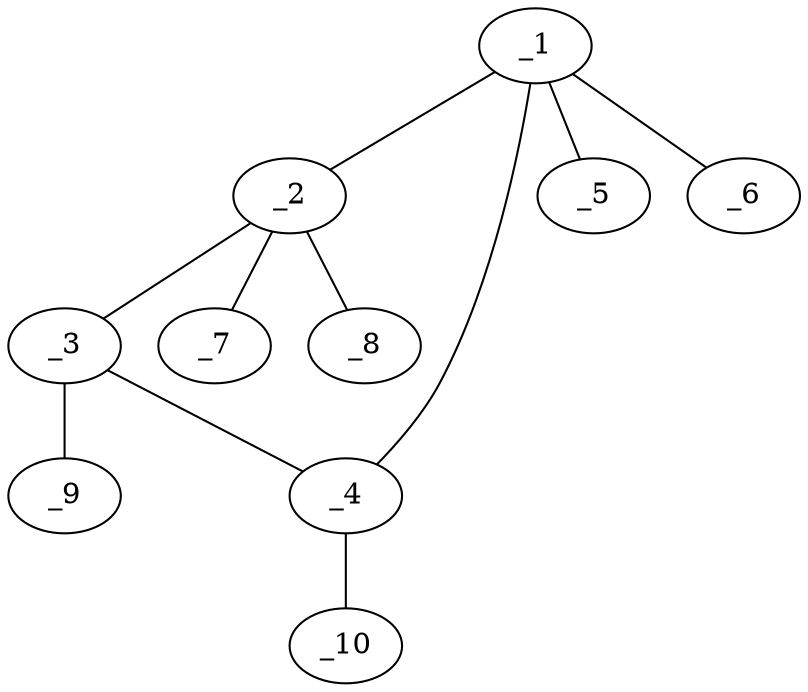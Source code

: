 graph molid691614 {
	_1	 [charge=0,
		chem=1,
		symbol="C  ",
		x="4.4142",
		y="-0.1464"];
	_2	 [charge=0,
		chem=1,
		symbol="C  ",
		x="3.7071",
		y="-0.8536"];
	_1 -- _2	 [valence=1];
	_4	 [charge=1,
		chem=4,
		symbol="N  ",
		x="3.7071",
		y="0.5607"];
	_1 -- _4	 [valence=1];
	_5	 [charge=0,
		chem=1,
		symbol="C  ",
		x="5.1213",
		y="0.5607"];
	_1 -- _5	 [valence=1];
	_6	 [charge=0,
		chem=1,
		symbol="C  ",
		x="5.1213",
		y="-0.8535"];
	_1 -- _6	 [valence=1];
	_3	 [charge=1,
		chem=4,
		symbol="N  ",
		x=3,
		y="-0.1464"];
	_2 -- _3	 [valence=1];
	_7	 [charge=0,
		chem=1,
		symbol="C  ",
		x=3,
		y="-1.5607"];
	_2 -- _7	 [valence=1];
	_8	 [charge=0,
		chem=1,
		symbol="C  ",
		x="4.4142",
		y="-1.5607"];
	_2 -- _8	 [valence=1];
	_3 -- _4	 [valence=2];
	_9	 [charge="-1",
		chem=2,
		symbol="O  ",
		x=2,
		y="-0.1465"];
	_3 -- _9	 [valence=1];
	_10	 [charge="-1",
		chem=2,
		symbol="O  ",
		x="3.7071",
		y="1.5607"];
	_4 -- _10	 [valence=1];
}
